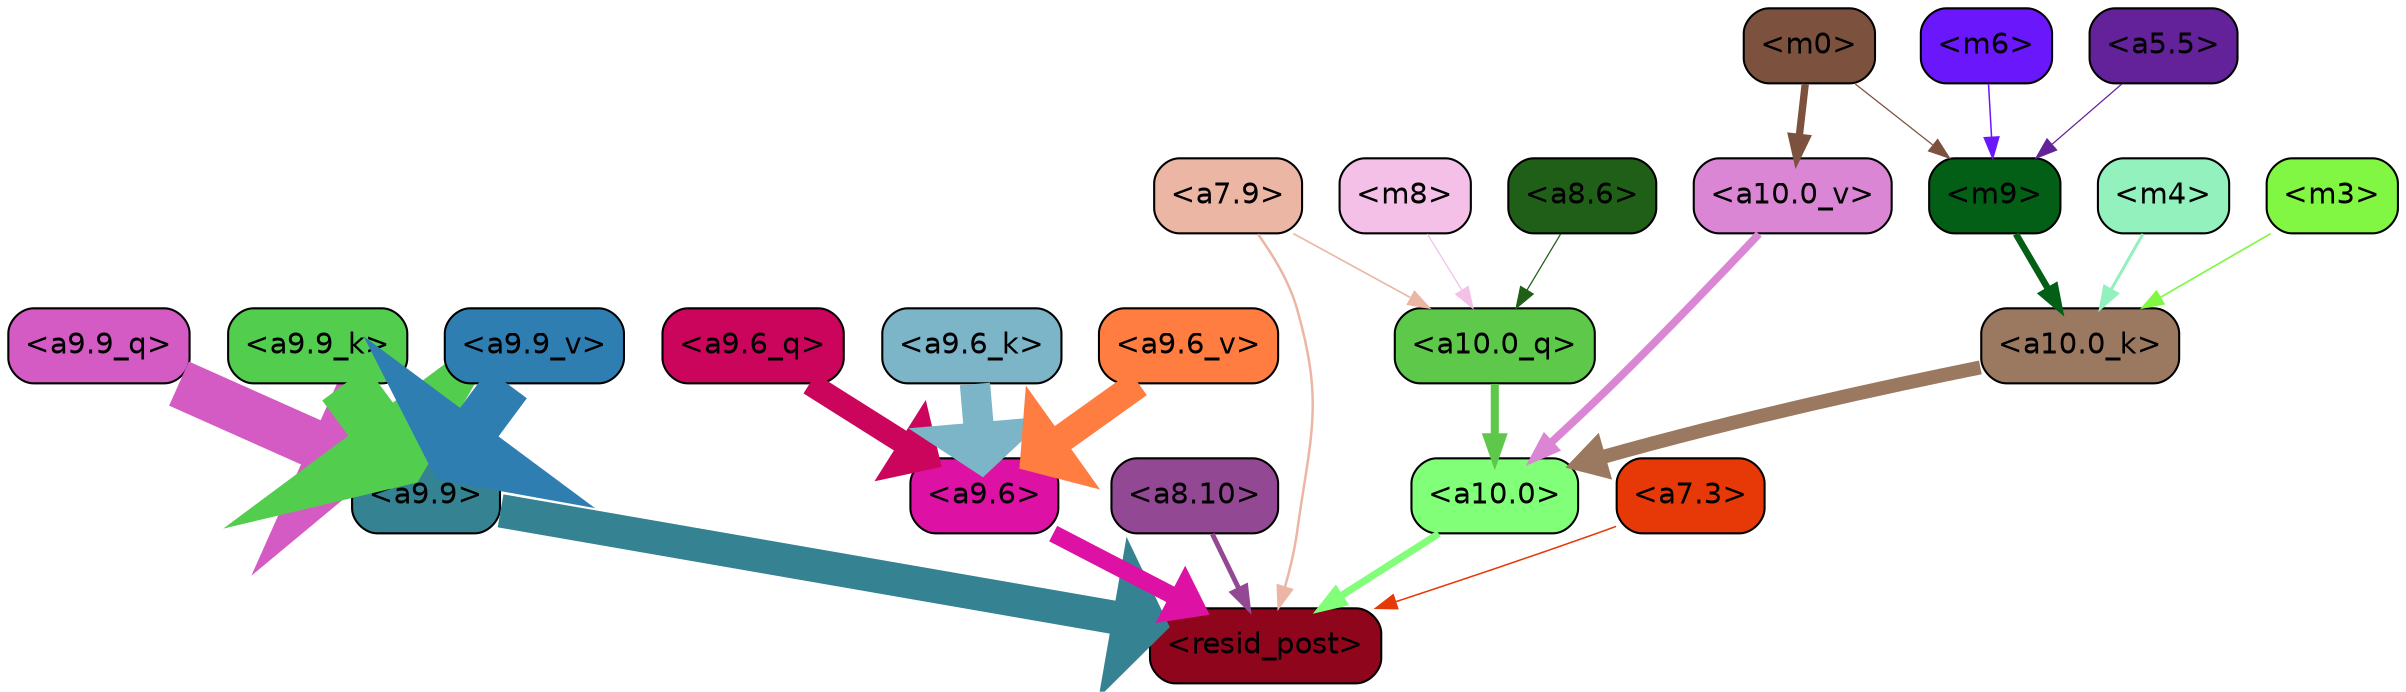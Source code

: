 strict digraph "" {
	graph [bgcolor=transparent,
		layout=dot,
		overlap=false,
		splines=true
	];
	"<a10.0>"	[color=black,
		fillcolor="#82ff79",
		fontname=Helvetica,
		shape=box,
		style="filled, rounded"];
	"<resid_post>"	[color=black,
		fillcolor="#8e051c",
		fontname=Helvetica,
		shape=box,
		style="filled, rounded"];
	"<a10.0>" -> "<resid_post>"	[color="#82ff79",
		penwidth=3.4253244400024414];
	"<a9.9>"	[color=black,
		fillcolor="#348292",
		fontname=Helvetica,
		shape=box,
		style="filled, rounded"];
	"<a9.9>" -> "<resid_post>"	[color="#348292",
		penwidth=16.05378818511963];
	"<a9.6>"	[color=black,
		fillcolor="#dd12a4",
		fontname=Helvetica,
		shape=box,
		style="filled, rounded"];
	"<a9.6>" -> "<resid_post>"	[color="#dd12a4",
		penwidth=8.33797836303711];
	"<a8.10>"	[color=black,
		fillcolor="#924892",
		fontname=Helvetica,
		shape=box,
		style="filled, rounded"];
	"<a8.10>" -> "<resid_post>"	[color="#924892",
		penwidth=2.3390636444091797];
	"<a7.9>"	[color=black,
		fillcolor="#ecb6a5",
		fontname=Helvetica,
		shape=box,
		style="filled, rounded"];
	"<a7.9>" -> "<resid_post>"	[color="#ecb6a5",
		penwidth=1.1926651000976562];
	"<a10.0_q>"	[color=black,
		fillcolor="#5ec84a",
		fontname=Helvetica,
		shape=box,
		style="filled, rounded"];
	"<a7.9>" -> "<a10.0_q>"	[color="#ecb6a5",
		penwidth=0.7811813354492188];
	"<a7.3>"	[color=black,
		fillcolor="#e73907",
		fontname=Helvetica,
		shape=box,
		style="filled, rounded"];
	"<a7.3>" -> "<resid_post>"	[color="#e73907",
		penwidth=0.7339706420898438];
	"<a10.0_q>" -> "<a10.0>"	[color="#5ec84a",
		penwidth=3.861766815185547];
	"<a10.0_k>"	[color=black,
		fillcolor="#9b7961",
		fontname=Helvetica,
		shape=box,
		style="filled, rounded"];
	"<a10.0_k>" -> "<a10.0>"	[color="#9b7961",
		penwidth=6.691814422607422];
	"<a10.0_v>"	[color=black,
		fillcolor="#db86d5",
		fontname=Helvetica,
		shape=box,
		style="filled, rounded"];
	"<a10.0_v>" -> "<a10.0>"	[color="#db86d5",
		penwidth=3.703948974609375];
	"<m8>"	[color=black,
		fillcolor="#f5c0e8",
		fontname=Helvetica,
		shape=box,
		style="filled, rounded"];
	"<m8>" -> "<a10.0_q>"	[color="#f5c0e8",
		penwidth=0.6];
	"<a8.6>"	[color=black,
		fillcolor="#1f5f17",
		fontname=Helvetica,
		shape=box,
		style="filled, rounded"];
	"<a8.6>" -> "<a10.0_q>"	[color="#1f5f17",
		penwidth=0.6];
	"<m9>"	[color=black,
		fillcolor="#025f15",
		fontname=Helvetica,
		shape=box,
		style="filled, rounded"];
	"<m9>" -> "<a10.0_k>"	[color="#025f15",
		penwidth=3.1536026000976562];
	"<m4>"	[color=black,
		fillcolor="#93f1bd",
		fontname=Helvetica,
		shape=box,
		style="filled, rounded"];
	"<m4>" -> "<a10.0_k>"	[color="#93f1bd",
		penwidth=1.4532089233398438];
	"<m3>"	[color=black,
		fillcolor="#82f743",
		fontname=Helvetica,
		shape=box,
		style="filled, rounded"];
	"<m3>" -> "<a10.0_k>"	[color="#82f743",
		penwidth=0.8012542724609375];
	"<m0>"	[color=black,
		fillcolor="#7c523e",
		fontname=Helvetica,
		shape=box,
		style="filled, rounded"];
	"<m0>" -> "<a10.0_v>"	[color="#7c523e",
		penwidth=3.520832061767578];
	"<m0>" -> "<m9>"	[color="#7c523e",
		penwidth=0.6];
	"<m6>"	[color=black,
		fillcolor="#6b17fb",
		fontname=Helvetica,
		shape=box,
		style="filled, rounded"];
	"<m6>" -> "<m9>"	[color="#6b17fb",
		penwidth=0.7276992797851562];
	"<a5.5>"	[color=black,
		fillcolor="#64229a",
		fontname=Helvetica,
		shape=box,
		style="filled, rounded"];
	"<a5.5>" -> "<m9>"	[color="#64229a",
		penwidth=0.6];
	"<a9.9_q>"	[color=black,
		fillcolor="#d45ac4",
		fontname=Helvetica,
		shape=box,
		style="filled, rounded"];
	"<a9.9_q>" -> "<a9.9>"	[color="#d45ac4",
		penwidth=23.20368194580078];
	"<a9.6_q>"	[color=black,
		fillcolor="#cb055b",
		fontname=Helvetica,
		shape=box,
		style="filled, rounded"];
	"<a9.6_q>" -> "<a9.6>"	[color="#cb055b",
		penwidth=11.181507110595703];
	"<a9.9_k>"	[color=black,
		fillcolor="#53cd4e",
		fontname=Helvetica,
		shape=box,
		style="filled, rounded"];
	"<a9.9_k>" -> "<a9.9>"	[color="#53cd4e",
		penwidth=26.641464233398438];
	"<a9.6_k>"	[color=black,
		fillcolor="#7cb4c8",
		fontname=Helvetica,
		shape=box,
		style="filled, rounded"];
	"<a9.6_k>" -> "<a9.6>"	[color="#7cb4c8",
		penwidth=14.532459259033203];
	"<a9.9_v>"	[color=black,
		fillcolor="#2f7eb1",
		fontname=Helvetica,
		shape=box,
		style="filled, rounded"];
	"<a9.9_v>" -> "<a9.9>"	[color="#2f7eb1",
		penwidth=23.02225112915039];
	"<a9.6_v>"	[color=black,
		fillcolor="#ff7d41",
		fontname=Helvetica,
		shape=box,
		style="filled, rounded"];
	"<a9.6_v>" -> "<a9.6>"	[color="#ff7d41",
		penwidth=13.634431838989258];
}
